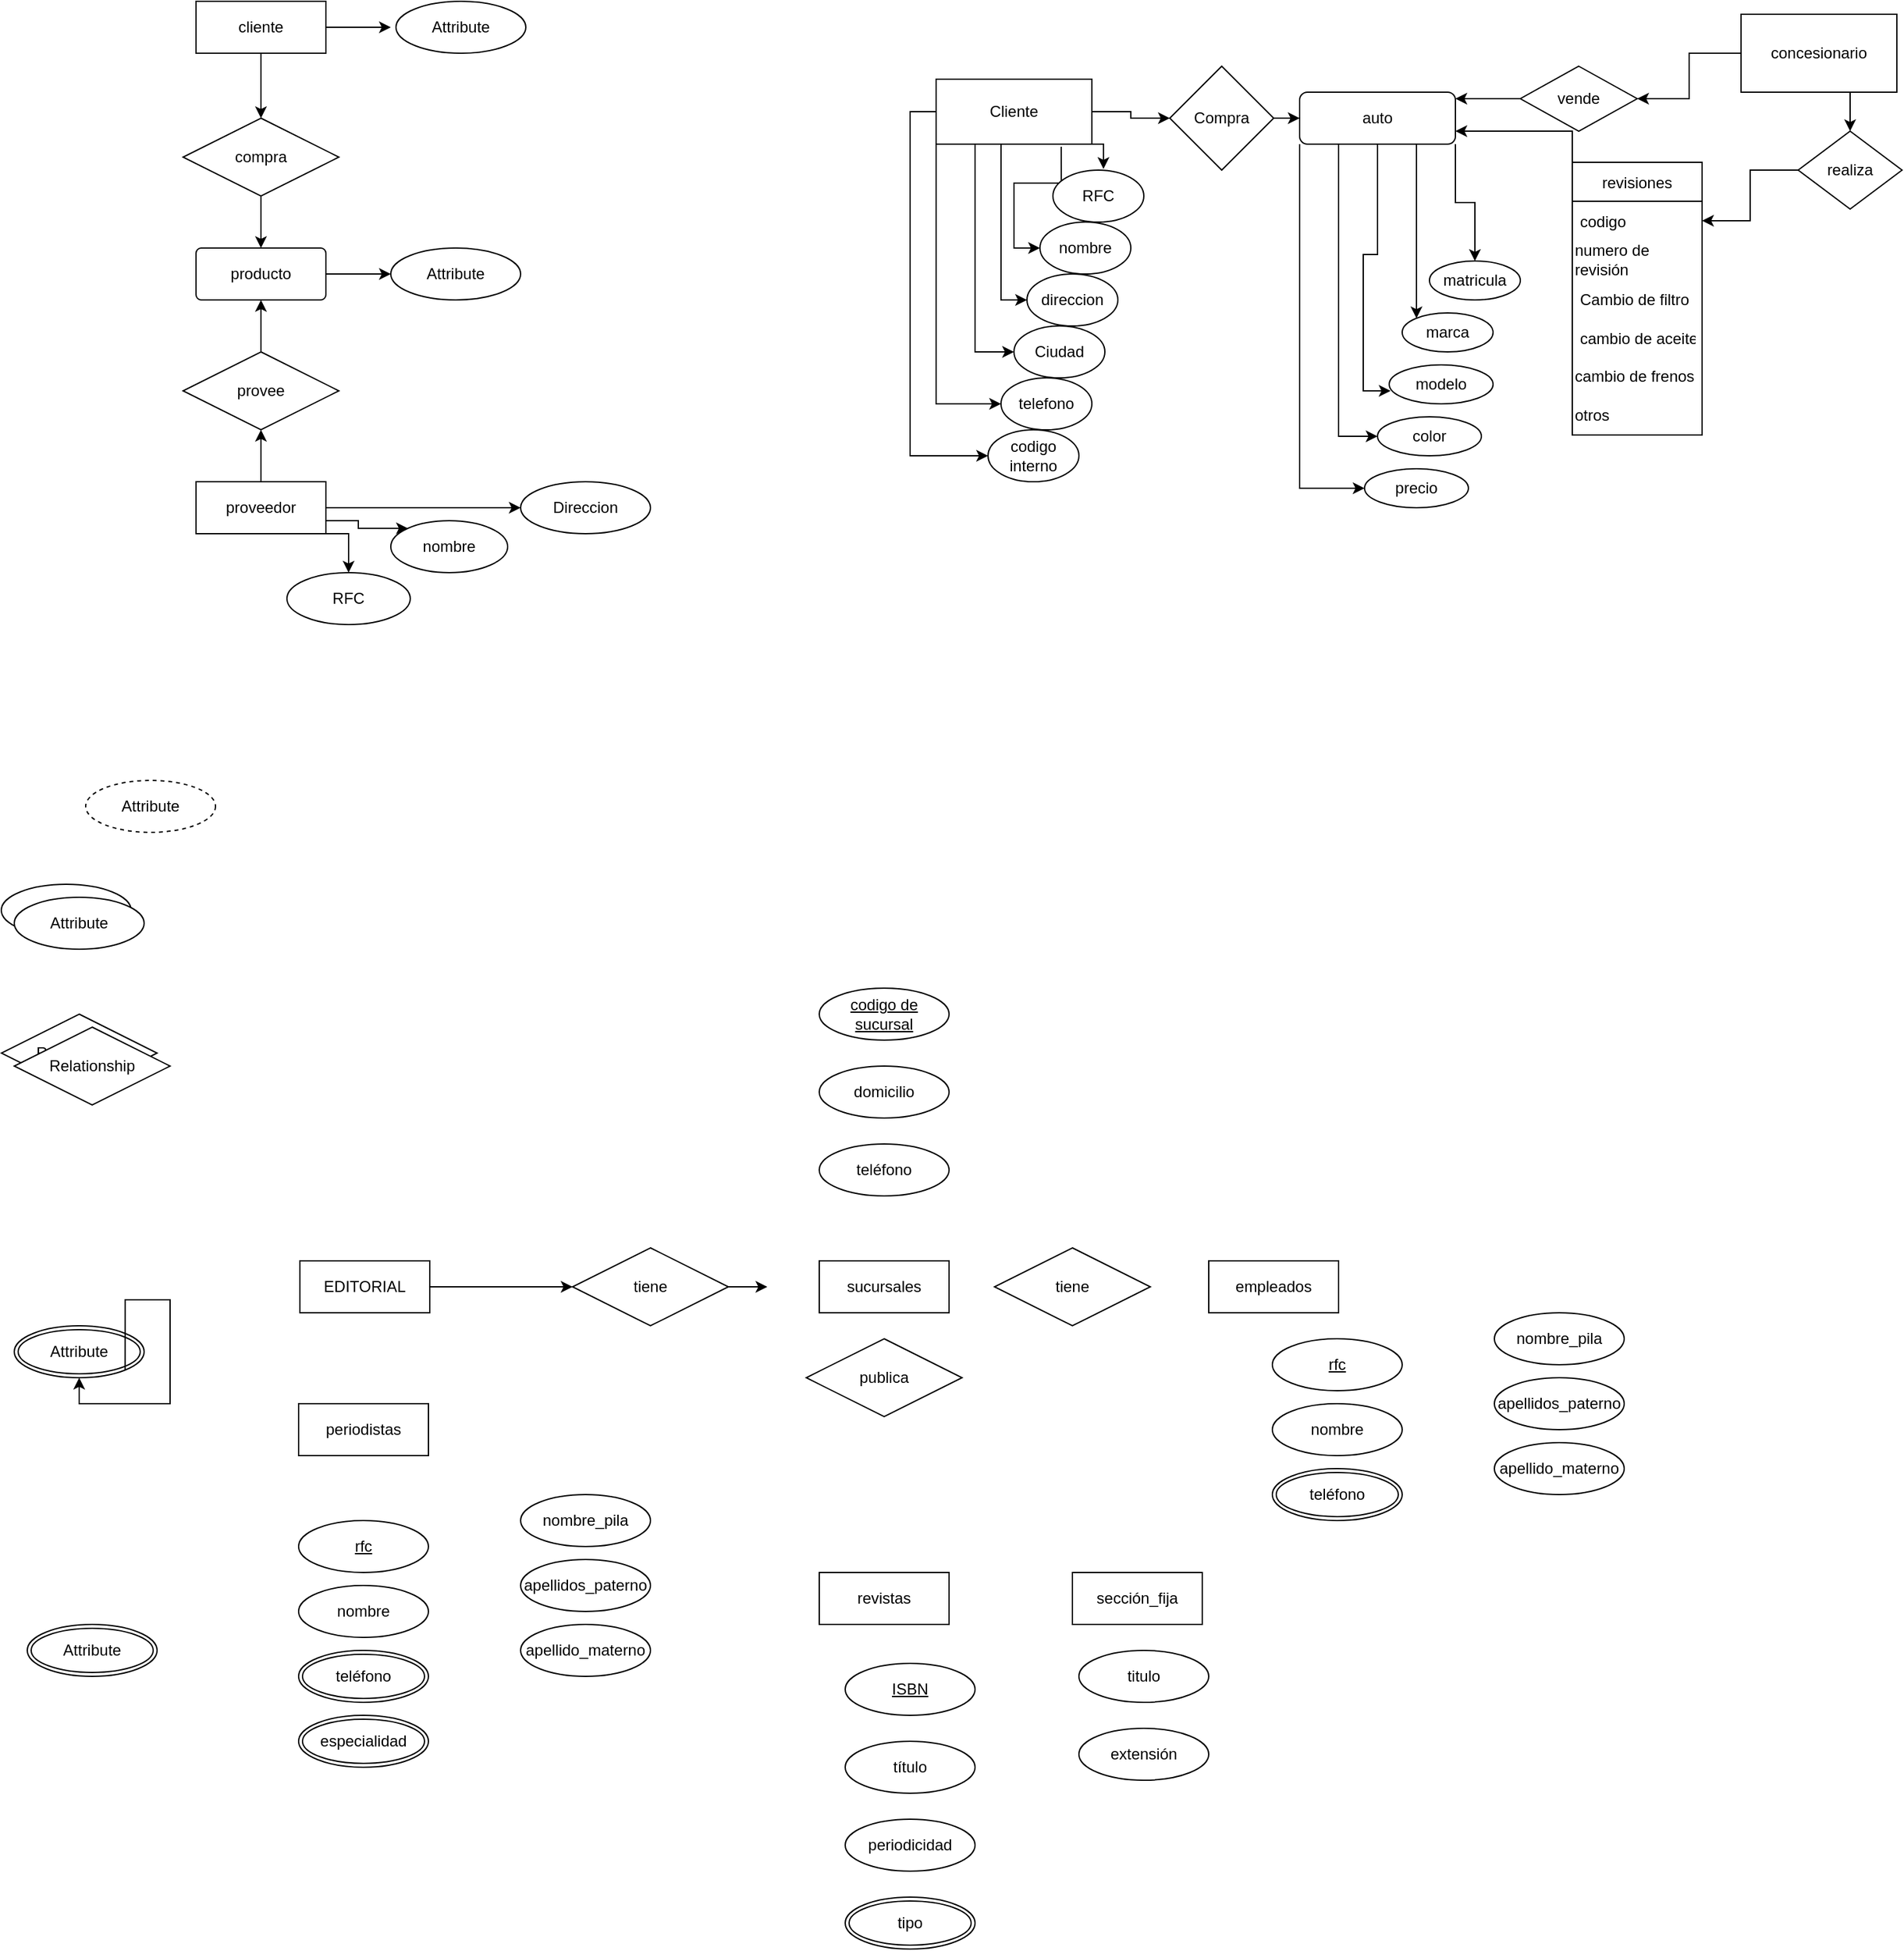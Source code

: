 <mxfile version="20.5.1" type="github">
  <diagram id="qlSu_hCytlXmXeY36GiM" name="Página-1">
    <mxGraphModel dx="2955" dy="1142" grid="1" gridSize="10" guides="1" tooltips="1" connect="1" arrows="1" fold="1" page="1" pageScale="1" pageWidth="827" pageHeight="1169" math="0" shadow="0">
      <root>
        <mxCell id="0" />
        <mxCell id="1" parent="0" />
        <mxCell id="x2QwnfS2ca_xo_bsKNTp-10" style="edgeStyle=orthogonalEdgeStyle;rounded=0;orthogonalLoop=1;jettySize=auto;html=1;exitX=0.5;exitY=1;exitDx=0;exitDy=0;entryX=0.5;entryY=0;entryDx=0;entryDy=0;" parent="1" source="x2QwnfS2ca_xo_bsKNTp-1" target="x2QwnfS2ca_xo_bsKNTp-2" edge="1">
          <mxGeometry relative="1" as="geometry" />
        </mxCell>
        <mxCell id="x2QwnfS2ca_xo_bsKNTp-17" value="" style="edgeStyle=orthogonalEdgeStyle;rounded=0;orthogonalLoop=1;jettySize=auto;html=1;" parent="1" source="x2QwnfS2ca_xo_bsKNTp-1" edge="1">
          <mxGeometry relative="1" as="geometry">
            <mxPoint x="-660" y="30" as="targetPoint" />
          </mxGeometry>
        </mxCell>
        <mxCell id="x2QwnfS2ca_xo_bsKNTp-1" value="cliente" style="whiteSpace=wrap;html=1;align=center;" parent="1" vertex="1">
          <mxGeometry x="-810" y="10" width="100" height="40" as="geometry" />
        </mxCell>
        <mxCell id="x2QwnfS2ca_xo_bsKNTp-6" style="edgeStyle=orthogonalEdgeStyle;rounded=0;orthogonalLoop=1;jettySize=auto;html=1;exitX=0.5;exitY=1;exitDx=0;exitDy=0;" parent="1" source="x2QwnfS2ca_xo_bsKNTp-2" target="x2QwnfS2ca_xo_bsKNTp-5" edge="1">
          <mxGeometry relative="1" as="geometry" />
        </mxCell>
        <mxCell id="x2QwnfS2ca_xo_bsKNTp-2" value="compra" style="shape=rhombus;perimeter=rhombusPerimeter;whiteSpace=wrap;html=1;align=center;" parent="1" vertex="1">
          <mxGeometry x="-820" y="100" width="120" height="60" as="geometry" />
        </mxCell>
        <mxCell id="x2QwnfS2ca_xo_bsKNTp-4" value="Attribute" style="ellipse;whiteSpace=wrap;html=1;align=center;" parent="1" vertex="1">
          <mxGeometry x="-660" y="200" width="100" height="40" as="geometry" />
        </mxCell>
        <mxCell id="x2QwnfS2ca_xo_bsKNTp-8" style="edgeStyle=orthogonalEdgeStyle;rounded=0;orthogonalLoop=1;jettySize=auto;html=1;" parent="1" source="x2QwnfS2ca_xo_bsKNTp-5" target="x2QwnfS2ca_xo_bsKNTp-4" edge="1">
          <mxGeometry relative="1" as="geometry" />
        </mxCell>
        <mxCell id="x2QwnfS2ca_xo_bsKNTp-5" value="producto" style="rounded=1;arcSize=10;whiteSpace=wrap;html=1;align=center;" parent="1" vertex="1">
          <mxGeometry x="-810" y="200" width="100" height="40" as="geometry" />
        </mxCell>
        <mxCell id="x2QwnfS2ca_xo_bsKNTp-18" value="" style="edgeStyle=orthogonalEdgeStyle;rounded=0;orthogonalLoop=1;jettySize=auto;html=1;" parent="1" source="x2QwnfS2ca_xo_bsKNTp-12" target="x2QwnfS2ca_xo_bsKNTp-15" edge="1">
          <mxGeometry relative="1" as="geometry" />
        </mxCell>
        <mxCell id="Csu2EXhS7KZmmG47xOdv-5" value="" style="edgeStyle=orthogonalEdgeStyle;rounded=0;orthogonalLoop=1;jettySize=auto;html=1;" parent="1" source="x2QwnfS2ca_xo_bsKNTp-12" target="x2QwnfS2ca_xo_bsKNTp-23" edge="1">
          <mxGeometry relative="1" as="geometry" />
        </mxCell>
        <mxCell id="Csu2EXhS7KZmmG47xOdv-7" style="edgeStyle=orthogonalEdgeStyle;rounded=0;orthogonalLoop=1;jettySize=auto;html=1;exitX=1;exitY=0.75;exitDx=0;exitDy=0;entryX=0;entryY=0;entryDx=0;entryDy=0;" parent="1" source="x2QwnfS2ca_xo_bsKNTp-12" target="Csu2EXhS7KZmmG47xOdv-1" edge="1">
          <mxGeometry relative="1" as="geometry" />
        </mxCell>
        <mxCell id="Csu2EXhS7KZmmG47xOdv-8" style="edgeStyle=orthogonalEdgeStyle;rounded=0;orthogonalLoop=1;jettySize=auto;html=1;exitX=1;exitY=1;exitDx=0;exitDy=0;entryX=0.5;entryY=0;entryDx=0;entryDy=0;" parent="1" source="x2QwnfS2ca_xo_bsKNTp-12" target="Csu2EXhS7KZmmG47xOdv-2" edge="1">
          <mxGeometry relative="1" as="geometry" />
        </mxCell>
        <mxCell id="x2QwnfS2ca_xo_bsKNTp-12" value="proveedor" style="whiteSpace=wrap;html=1;align=center;" parent="1" vertex="1">
          <mxGeometry x="-810" y="380" width="100" height="40" as="geometry" />
        </mxCell>
        <mxCell id="x2QwnfS2ca_xo_bsKNTp-25" value="" style="edgeStyle=orthogonalEdgeStyle;rounded=0;orthogonalLoop=1;jettySize=auto;html=1;" parent="1" source="x2QwnfS2ca_xo_bsKNTp-15" target="x2QwnfS2ca_xo_bsKNTp-5" edge="1">
          <mxGeometry relative="1" as="geometry" />
        </mxCell>
        <mxCell id="x2QwnfS2ca_xo_bsKNTp-15" value="provee" style="shape=rhombus;perimeter=rhombusPerimeter;whiteSpace=wrap;html=1;align=center;" parent="1" vertex="1">
          <mxGeometry x="-820" y="280" width="120" height="60" as="geometry" />
        </mxCell>
        <mxCell id="x2QwnfS2ca_xo_bsKNTp-21" value="Attribute" style="ellipse;whiteSpace=wrap;html=1;align=center;" parent="1" vertex="1">
          <mxGeometry x="-656" y="10" width="100" height="40" as="geometry" />
        </mxCell>
        <mxCell id="x2QwnfS2ca_xo_bsKNTp-23" value="&lt;font style=&quot;vertical-align: inherit;&quot;&gt;&lt;font style=&quot;vertical-align: inherit;&quot;&gt;Direccion&lt;br&gt;&lt;/font&gt;&lt;/font&gt;" style="ellipse;whiteSpace=wrap;html=1;align=center;" parent="1" vertex="1">
          <mxGeometry x="-560" y="380" width="100" height="40" as="geometry" />
        </mxCell>
        <mxCell id="Csu2EXhS7KZmmG47xOdv-1" value="&lt;font style=&quot;vertical-align: inherit;&quot;&gt;&lt;font style=&quot;vertical-align: inherit;&quot;&gt;&lt;font style=&quot;vertical-align: inherit;&quot;&gt;&lt;font style=&quot;vertical-align: inherit;&quot;&gt;nombre&lt;/font&gt;&lt;/font&gt;&lt;br&gt;&lt;/font&gt;&lt;/font&gt;" style="ellipse;whiteSpace=wrap;html=1;" parent="1" vertex="1">
          <mxGeometry x="-660" y="410" width="90" height="40" as="geometry" />
        </mxCell>
        <mxCell id="Csu2EXhS7KZmmG47xOdv-2" value="&lt;font style=&quot;vertical-align: inherit;&quot;&gt;&lt;font style=&quot;vertical-align: inherit;&quot;&gt;&lt;font style=&quot;vertical-align: inherit;&quot;&gt;&lt;font style=&quot;vertical-align: inherit;&quot;&gt;RFC&lt;/font&gt;&lt;/font&gt;&lt;br&gt;&lt;/font&gt;&lt;/font&gt;" style="ellipse;whiteSpace=wrap;html=1;" parent="1" vertex="1">
          <mxGeometry x="-740" y="450" width="95" height="40" as="geometry" />
        </mxCell>
        <mxCell id="mb-6NxvzqfsHTubnPMPA-1" style="edgeStyle=orthogonalEdgeStyle;rounded=0;orthogonalLoop=1;jettySize=auto;html=1;exitX=1;exitY=1;exitDx=0;exitDy=0;" edge="1" parent="1" source="Csu2EXhS7KZmmG47xOdv-10" target="Csu2EXhS7KZmmG47xOdv-59">
          <mxGeometry relative="1" as="geometry" />
        </mxCell>
        <mxCell id="mb-6NxvzqfsHTubnPMPA-2" style="edgeStyle=orthogonalEdgeStyle;rounded=0;orthogonalLoop=1;jettySize=auto;html=1;exitX=0.75;exitY=1;exitDx=0;exitDy=0;" edge="1" parent="1" source="Csu2EXhS7KZmmG47xOdv-10" target="Csu2EXhS7KZmmG47xOdv-50">
          <mxGeometry relative="1" as="geometry">
            <Array as="points">
              <mxPoint x="130" y="220" />
              <mxPoint x="130" y="220" />
            </Array>
          </mxGeometry>
        </mxCell>
        <mxCell id="mb-6NxvzqfsHTubnPMPA-3" style="edgeStyle=orthogonalEdgeStyle;rounded=0;orthogonalLoop=1;jettySize=auto;html=1;exitX=0.5;exitY=1;exitDx=0;exitDy=0;entryX=0.013;entryY=0.667;entryDx=0;entryDy=0;entryPerimeter=0;" edge="1" parent="1" source="Csu2EXhS7KZmmG47xOdv-10" target="Csu2EXhS7KZmmG47xOdv-62">
          <mxGeometry relative="1" as="geometry" />
        </mxCell>
        <mxCell id="mb-6NxvzqfsHTubnPMPA-4" style="edgeStyle=orthogonalEdgeStyle;rounded=0;orthogonalLoop=1;jettySize=auto;html=1;exitX=0.25;exitY=1;exitDx=0;exitDy=0;entryX=0;entryY=0.5;entryDx=0;entryDy=0;" edge="1" parent="1" source="Csu2EXhS7KZmmG47xOdv-10" target="Csu2EXhS7KZmmG47xOdv-61">
          <mxGeometry relative="1" as="geometry" />
        </mxCell>
        <mxCell id="mb-6NxvzqfsHTubnPMPA-5" style="edgeStyle=orthogonalEdgeStyle;rounded=0;orthogonalLoop=1;jettySize=auto;html=1;exitX=0;exitY=1;exitDx=0;exitDy=0;entryX=0;entryY=0.5;entryDx=0;entryDy=0;" edge="1" parent="1" source="Csu2EXhS7KZmmG47xOdv-10" target="Csu2EXhS7KZmmG47xOdv-60">
          <mxGeometry relative="1" as="geometry" />
        </mxCell>
        <mxCell id="Csu2EXhS7KZmmG47xOdv-10" value="&lt;font style=&quot;vertical-align: inherit;&quot;&gt;&lt;font style=&quot;vertical-align: inherit;&quot;&gt;auto&lt;/font&gt;&lt;/font&gt;" style="rounded=1;whiteSpace=wrap;html=1;" parent="1" vertex="1">
          <mxGeometry x="40" y="80" width="120" height="40" as="geometry" />
        </mxCell>
        <mxCell id="Csu2EXhS7KZmmG47xOdv-27" value="" style="edgeStyle=orthogonalEdgeStyle;rounded=0;orthogonalLoop=1;jettySize=auto;html=1;" parent="1" source="Csu2EXhS7KZmmG47xOdv-11" target="Csu2EXhS7KZmmG47xOdv-13" edge="1">
          <mxGeometry relative="1" as="geometry" />
        </mxCell>
        <mxCell id="Csu2EXhS7KZmmG47xOdv-44" style="edgeStyle=orthogonalEdgeStyle;rounded=0;orthogonalLoop=1;jettySize=auto;html=1;exitX=1;exitY=1;exitDx=0;exitDy=0;entryX=0.556;entryY=-0.022;entryDx=0;entryDy=0;entryPerimeter=0;" parent="1" source="Csu2EXhS7KZmmG47xOdv-11" target="Csu2EXhS7KZmmG47xOdv-35" edge="1">
          <mxGeometry relative="1" as="geometry" />
        </mxCell>
        <mxCell id="Csu2EXhS7KZmmG47xOdv-45" style="edgeStyle=orthogonalEdgeStyle;rounded=0;orthogonalLoop=1;jettySize=auto;html=1;entryX=0;entryY=0.5;entryDx=0;entryDy=0;exitX=0.803;exitY=1.041;exitDx=0;exitDy=0;exitPerimeter=0;" parent="1" source="Csu2EXhS7KZmmG47xOdv-11" target="Csu2EXhS7KZmmG47xOdv-30" edge="1">
          <mxGeometry relative="1" as="geometry" />
        </mxCell>
        <mxCell id="Csu2EXhS7KZmmG47xOdv-46" style="edgeStyle=orthogonalEdgeStyle;rounded=0;orthogonalLoop=1;jettySize=auto;html=1;exitX=0.5;exitY=1;exitDx=0;exitDy=0;entryX=0;entryY=0.5;entryDx=0;entryDy=0;" parent="1" source="Csu2EXhS7KZmmG47xOdv-11" target="Csu2EXhS7KZmmG47xOdv-34" edge="1">
          <mxGeometry relative="1" as="geometry">
            <Array as="points">
              <mxPoint x="-190" y="120" />
              <mxPoint x="-190" y="240" />
            </Array>
          </mxGeometry>
        </mxCell>
        <mxCell id="Csu2EXhS7KZmmG47xOdv-47" style="edgeStyle=orthogonalEdgeStyle;rounded=0;orthogonalLoop=1;jettySize=auto;html=1;exitX=0.25;exitY=1;exitDx=0;exitDy=0;entryX=0;entryY=0.5;entryDx=0;entryDy=0;" parent="1" source="Csu2EXhS7KZmmG47xOdv-11" target="Csu2EXhS7KZmmG47xOdv-33" edge="1">
          <mxGeometry relative="1" as="geometry" />
        </mxCell>
        <mxCell id="Csu2EXhS7KZmmG47xOdv-48" style="edgeStyle=orthogonalEdgeStyle;rounded=0;orthogonalLoop=1;jettySize=auto;html=1;exitX=0;exitY=1;exitDx=0;exitDy=0;entryX=0;entryY=0.5;entryDx=0;entryDy=0;" parent="1" source="Csu2EXhS7KZmmG47xOdv-11" target="Csu2EXhS7KZmmG47xOdv-32" edge="1">
          <mxGeometry relative="1" as="geometry" />
        </mxCell>
        <mxCell id="Csu2EXhS7KZmmG47xOdv-49" style="edgeStyle=orthogonalEdgeStyle;rounded=0;orthogonalLoop=1;jettySize=auto;html=1;exitX=0;exitY=0.5;exitDx=0;exitDy=0;entryX=0;entryY=0.5;entryDx=0;entryDy=0;" parent="1" source="Csu2EXhS7KZmmG47xOdv-11" target="Csu2EXhS7KZmmG47xOdv-31" edge="1">
          <mxGeometry relative="1" as="geometry" />
        </mxCell>
        <mxCell id="Csu2EXhS7KZmmG47xOdv-11" value="&lt;font style=&quot;vertical-align: inherit;&quot;&gt;&lt;font style=&quot;vertical-align: inherit;&quot;&gt;Cliente&lt;/font&gt;&lt;/font&gt;" style="rounded=0;whiteSpace=wrap;html=1;" parent="1" vertex="1">
          <mxGeometry x="-240" y="70" width="120" height="50" as="geometry" />
        </mxCell>
        <mxCell id="Csu2EXhS7KZmmG47xOdv-18" style="edgeStyle=orthogonalEdgeStyle;rounded=0;orthogonalLoop=1;jettySize=auto;html=1;exitX=0;exitY=0;exitDx=0;exitDy=0;entryX=1;entryY=0.5;entryDx=0;entryDy=0;" parent="1" source="Csu2EXhS7KZmmG47xOdv-12" target="Csu2EXhS7KZmmG47xOdv-14" edge="1">
          <mxGeometry relative="1" as="geometry">
            <Array as="points">
              <mxPoint x="380" y="50" />
              <mxPoint x="340" y="50" />
              <mxPoint x="340" y="85" />
            </Array>
          </mxGeometry>
        </mxCell>
        <mxCell id="mb-6NxvzqfsHTubnPMPA-22" style="edgeStyle=orthogonalEdgeStyle;rounded=0;orthogonalLoop=1;jettySize=auto;html=1;exitX=0.75;exitY=1;exitDx=0;exitDy=0;entryX=0.5;entryY=0;entryDx=0;entryDy=0;" edge="1" parent="1" source="Csu2EXhS7KZmmG47xOdv-12" target="Csu2EXhS7KZmmG47xOdv-15">
          <mxGeometry relative="1" as="geometry" />
        </mxCell>
        <mxCell id="Csu2EXhS7KZmmG47xOdv-12" value="&lt;font style=&quot;vertical-align: inherit;&quot;&gt;&lt;font style=&quot;vertical-align: inherit;&quot;&gt;concesionario&lt;/font&gt;&lt;/font&gt;" style="rounded=0;whiteSpace=wrap;html=1;" parent="1" vertex="1">
          <mxGeometry x="380" y="20" width="120" height="60" as="geometry" />
        </mxCell>
        <mxCell id="Csu2EXhS7KZmmG47xOdv-28" value="" style="edgeStyle=orthogonalEdgeStyle;rounded=0;orthogonalLoop=1;jettySize=auto;html=1;" parent="1" source="Csu2EXhS7KZmmG47xOdv-13" target="Csu2EXhS7KZmmG47xOdv-10" edge="1">
          <mxGeometry relative="1" as="geometry" />
        </mxCell>
        <mxCell id="Csu2EXhS7KZmmG47xOdv-13" value="&lt;font style=&quot;vertical-align: inherit;&quot;&gt;&lt;font style=&quot;vertical-align: inherit;&quot;&gt;Compra&lt;/font&gt;&lt;/font&gt;" style="rhombus;whiteSpace=wrap;html=1;" parent="1" vertex="1">
          <mxGeometry x="-60" y="60" width="80" height="80" as="geometry" />
        </mxCell>
        <mxCell id="Csu2EXhS7KZmmG47xOdv-21" style="edgeStyle=orthogonalEdgeStyle;rounded=0;orthogonalLoop=1;jettySize=auto;html=1;exitX=0;exitY=0.5;exitDx=0;exitDy=0;" parent="1" source="Csu2EXhS7KZmmG47xOdv-14" target="Csu2EXhS7KZmmG47xOdv-10" edge="1">
          <mxGeometry relative="1" as="geometry">
            <Array as="points">
              <mxPoint x="180" y="85" />
              <mxPoint x="180" y="85" />
            </Array>
          </mxGeometry>
        </mxCell>
        <mxCell id="Csu2EXhS7KZmmG47xOdv-14" value="&lt;font style=&quot;vertical-align: inherit;&quot;&gt;&lt;font style=&quot;vertical-align: inherit;&quot;&gt;vende&lt;/font&gt;&lt;/font&gt;" style="rhombus;whiteSpace=wrap;html=1;" parent="1" vertex="1">
          <mxGeometry x="210" y="60" width="90" height="50" as="geometry" />
        </mxCell>
        <mxCell id="mb-6NxvzqfsHTubnPMPA-31" value="" style="edgeStyle=orthogonalEdgeStyle;rounded=0;orthogonalLoop=1;jettySize=auto;html=1;" edge="1" parent="1" source="Csu2EXhS7KZmmG47xOdv-15" target="mb-6NxvzqfsHTubnPMPA-19">
          <mxGeometry relative="1" as="geometry" />
        </mxCell>
        <mxCell id="Csu2EXhS7KZmmG47xOdv-15" value="&lt;font style=&quot;vertical-align: inherit;&quot;&gt;&lt;font style=&quot;vertical-align: inherit;&quot;&gt;realiza&lt;/font&gt;&lt;/font&gt;" style="rhombus;whiteSpace=wrap;html=1;" parent="1" vertex="1">
          <mxGeometry x="424" y="110" width="80" height="60" as="geometry" />
        </mxCell>
        <mxCell id="Csu2EXhS7KZmmG47xOdv-16" style="edgeStyle=orthogonalEdgeStyle;rounded=0;orthogonalLoop=1;jettySize=auto;html=1;exitX=0.5;exitY=1;exitDx=0;exitDy=0;" parent="1" source="Csu2EXhS7KZmmG47xOdv-15" target="Csu2EXhS7KZmmG47xOdv-15" edge="1">
          <mxGeometry relative="1" as="geometry" />
        </mxCell>
        <mxCell id="Csu2EXhS7KZmmG47xOdv-30" value="&lt;font style=&quot;vertical-align: inherit;&quot;&gt;&lt;font style=&quot;vertical-align: inherit;&quot;&gt;nombre&lt;/font&gt;&lt;/font&gt;" style="ellipse;whiteSpace=wrap;html=1;" parent="1" vertex="1">
          <mxGeometry x="-160" y="180" width="70" height="40" as="geometry" />
        </mxCell>
        <mxCell id="Csu2EXhS7KZmmG47xOdv-31" value="&lt;font style=&quot;vertical-align: inherit;&quot;&gt;&lt;font style=&quot;vertical-align: inherit;&quot;&gt;&lt;font style=&quot;vertical-align: inherit;&quot;&gt;&lt;font style=&quot;vertical-align: inherit;&quot;&gt;codigo interno&lt;/font&gt;&lt;/font&gt;&lt;/font&gt;&lt;/font&gt;" style="ellipse;whiteSpace=wrap;html=1;" parent="1" vertex="1">
          <mxGeometry x="-200" y="340" width="70" height="40" as="geometry" />
        </mxCell>
        <mxCell id="Csu2EXhS7KZmmG47xOdv-32" value="&lt;font style=&quot;vertical-align: inherit;&quot;&gt;&lt;font style=&quot;vertical-align: inherit;&quot;&gt;telefono&lt;/font&gt;&lt;/font&gt;" style="ellipse;whiteSpace=wrap;html=1;" parent="1" vertex="1">
          <mxGeometry x="-190" y="300" width="70" height="40" as="geometry" />
        </mxCell>
        <mxCell id="Csu2EXhS7KZmmG47xOdv-33" value="&lt;font style=&quot;vertical-align: inherit;&quot;&gt;&lt;font style=&quot;vertical-align: inherit;&quot;&gt;Ciudad&lt;/font&gt;&lt;/font&gt;" style="ellipse;whiteSpace=wrap;html=1;" parent="1" vertex="1">
          <mxGeometry x="-180" y="260" width="70" height="40" as="geometry" />
        </mxCell>
        <mxCell id="Csu2EXhS7KZmmG47xOdv-34" value="&lt;font style=&quot;vertical-align: inherit;&quot;&gt;&lt;font style=&quot;vertical-align: inherit;&quot;&gt;direccion&lt;/font&gt;&lt;/font&gt;" style="ellipse;whiteSpace=wrap;html=1;" parent="1" vertex="1">
          <mxGeometry x="-170" y="220" width="70" height="40" as="geometry" />
        </mxCell>
        <mxCell id="Csu2EXhS7KZmmG47xOdv-35" value="&lt;font style=&quot;vertical-align: inherit;&quot;&gt;&lt;font style=&quot;vertical-align: inherit;&quot;&gt;RFC&lt;/font&gt;&lt;/font&gt;" style="ellipse;whiteSpace=wrap;html=1;" parent="1" vertex="1">
          <mxGeometry x="-150" y="140" width="70" height="40" as="geometry" />
        </mxCell>
        <mxCell id="Csu2EXhS7KZmmG47xOdv-50" value="&lt;font style=&quot;vertical-align: inherit;&quot;&gt;&lt;font style=&quot;vertical-align: inherit;&quot;&gt;marca&lt;/font&gt;&lt;/font&gt;" style="ellipse;whiteSpace=wrap;html=1;rounded=1;" parent="1" vertex="1">
          <mxGeometry x="119" y="250" width="70" height="30" as="geometry" />
        </mxCell>
        <mxCell id="Csu2EXhS7KZmmG47xOdv-59" value="matricula" style="ellipse;whiteSpace=wrap;html=1;" parent="1" vertex="1">
          <mxGeometry x="140" y="210" width="70" height="30" as="geometry" />
        </mxCell>
        <mxCell id="Csu2EXhS7KZmmG47xOdv-60" value="precio" style="ellipse;whiteSpace=wrap;html=1;" parent="1" vertex="1">
          <mxGeometry x="90" y="370" width="80" height="30" as="geometry" />
        </mxCell>
        <mxCell id="Csu2EXhS7KZmmG47xOdv-61" value="color" style="ellipse;whiteSpace=wrap;html=1;" parent="1" vertex="1">
          <mxGeometry x="100" y="330" width="80" height="30" as="geometry" />
        </mxCell>
        <mxCell id="Csu2EXhS7KZmmG47xOdv-62" value="&lt;font style=&quot;vertical-align: inherit;&quot;&gt;&lt;font style=&quot;vertical-align: inherit;&quot;&gt;modelo&lt;/font&gt;&lt;/font&gt;" style="ellipse;whiteSpace=wrap;html=1;" parent="1" vertex="1">
          <mxGeometry x="109" y="290" width="80" height="30" as="geometry" />
        </mxCell>
        <mxCell id="mb-6NxvzqfsHTubnPMPA-32" style="edgeStyle=orthogonalEdgeStyle;rounded=0;orthogonalLoop=1;jettySize=auto;html=1;exitX=0;exitY=0;exitDx=0;exitDy=0;entryX=1;entryY=0.75;entryDx=0;entryDy=0;" edge="1" parent="1" source="mb-6NxvzqfsHTubnPMPA-18" target="Csu2EXhS7KZmmG47xOdv-10">
          <mxGeometry relative="1" as="geometry" />
        </mxCell>
        <mxCell id="mb-6NxvzqfsHTubnPMPA-18" value="revisiones" style="swimlane;fontStyle=0;childLayout=stackLayout;horizontal=1;startSize=30;horizontalStack=0;resizeParent=1;resizeParentMax=0;resizeLast=0;collapsible=1;marginBottom=0;" vertex="1" parent="1">
          <mxGeometry x="250" y="134" width="100" height="210" as="geometry" />
        </mxCell>
        <mxCell id="mb-6NxvzqfsHTubnPMPA-19" value="codigo" style="text;strokeColor=none;fillColor=none;align=left;verticalAlign=middle;spacingLeft=4;spacingRight=4;overflow=hidden;points=[[0,0.5],[1,0.5]];portConstraint=eastwest;rotatable=0;" vertex="1" parent="mb-6NxvzqfsHTubnPMPA-18">
          <mxGeometry y="30" width="100" height="30" as="geometry" />
        </mxCell>
        <mxCell id="mb-6NxvzqfsHTubnPMPA-33" value="numero de revisión" style="text;html=1;strokeColor=none;fillColor=none;align=left;verticalAlign=middle;whiteSpace=wrap;rounded=0;" vertex="1" parent="mb-6NxvzqfsHTubnPMPA-18">
          <mxGeometry y="60" width="100" height="30" as="geometry" />
        </mxCell>
        <mxCell id="mb-6NxvzqfsHTubnPMPA-20" value="Cambio de filtro" style="text;strokeColor=none;fillColor=none;align=left;verticalAlign=middle;spacingLeft=4;spacingRight=4;overflow=hidden;points=[[0,0.5],[1,0.5]];portConstraint=eastwest;rotatable=0;" vertex="1" parent="mb-6NxvzqfsHTubnPMPA-18">
          <mxGeometry y="90" width="100" height="30" as="geometry" />
        </mxCell>
        <mxCell id="mb-6NxvzqfsHTubnPMPA-21" value="cambio de aceite" style="text;strokeColor=none;fillColor=none;align=left;verticalAlign=middle;spacingLeft=4;spacingRight=4;overflow=hidden;points=[[0,0.5],[1,0.5]];portConstraint=eastwest;rotatable=0;" vertex="1" parent="mb-6NxvzqfsHTubnPMPA-18">
          <mxGeometry y="120" width="100" height="30" as="geometry" />
        </mxCell>
        <mxCell id="mb-6NxvzqfsHTubnPMPA-23" value="cambio de frenos" style="text;html=1;strokeColor=none;fillColor=none;align=left;verticalAlign=middle;whiteSpace=wrap;rounded=0;" vertex="1" parent="mb-6NxvzqfsHTubnPMPA-18">
          <mxGeometry y="150" width="100" height="30" as="geometry" />
        </mxCell>
        <mxCell id="mb-6NxvzqfsHTubnPMPA-24" value="otros" style="text;html=1;strokeColor=none;fillColor=none;align=left;verticalAlign=middle;whiteSpace=wrap;rounded=0;" vertex="1" parent="mb-6NxvzqfsHTubnPMPA-18">
          <mxGeometry y="180" width="100" height="30" as="geometry" />
        </mxCell>
        <mxCell id="mb-6NxvzqfsHTubnPMPA-59" value="" style="edgeStyle=orthogonalEdgeStyle;rounded=0;orthogonalLoop=1;jettySize=auto;html=1;" edge="1" parent="1" source="mb-6NxvzqfsHTubnPMPA-56">
          <mxGeometry relative="1" as="geometry">
            <mxPoint x="-520.0" y="1000" as="targetPoint" />
          </mxGeometry>
        </mxCell>
        <mxCell id="mb-6NxvzqfsHTubnPMPA-56" value="EDITORIAL" style="whiteSpace=wrap;html=1;align=center;" vertex="1" parent="1">
          <mxGeometry x="-730" y="980" width="100" height="40" as="geometry" />
        </mxCell>
        <mxCell id="mb-6NxvzqfsHTubnPMPA-60" value="" style="edgeStyle=orthogonalEdgeStyle;rounded=0;orthogonalLoop=1;jettySize=auto;html=1;" edge="1" parent="1">
          <mxGeometry relative="1" as="geometry">
            <mxPoint x="-400" y="1000" as="sourcePoint" />
            <mxPoint x="-370" y="1000" as="targetPoint" />
          </mxGeometry>
        </mxCell>
        <mxCell id="mb-6NxvzqfsHTubnPMPA-62" value="Attribute" style="ellipse;whiteSpace=wrap;html=1;align=center;dashed=1;" vertex="1" parent="1">
          <mxGeometry x="-895" y="610" width="100" height="40" as="geometry" />
        </mxCell>
        <mxCell id="mb-6NxvzqfsHTubnPMPA-68" value="Attribute" style="ellipse;whiteSpace=wrap;html=1;align=center;" vertex="1" parent="1">
          <mxGeometry x="-960" y="690" width="100" height="40" as="geometry" />
        </mxCell>
        <mxCell id="mb-6NxvzqfsHTubnPMPA-69" value="Attribute" style="ellipse;whiteSpace=wrap;html=1;align=center;" vertex="1" parent="1">
          <mxGeometry x="-950" y="700" width="100" height="40" as="geometry" />
        </mxCell>
        <mxCell id="mb-6NxvzqfsHTubnPMPA-70" value="extensión" style="ellipse;whiteSpace=wrap;html=1;align=center;" vertex="1" parent="1">
          <mxGeometry x="-130" y="1340" width="100" height="40" as="geometry" />
        </mxCell>
        <mxCell id="mb-6NxvzqfsHTubnPMPA-71" value="teléfono" style="ellipse;whiteSpace=wrap;html=1;align=center;" vertex="1" parent="1">
          <mxGeometry x="-330" y="890" width="100" height="40" as="geometry" />
        </mxCell>
        <mxCell id="mb-6NxvzqfsHTubnPMPA-72" value="domicilio" style="ellipse;whiteSpace=wrap;html=1;align=center;" vertex="1" parent="1">
          <mxGeometry x="-330" y="830" width="100" height="40" as="geometry" />
        </mxCell>
        <mxCell id="mb-6NxvzqfsHTubnPMPA-82" value="codigo de sucursal" style="ellipse;whiteSpace=wrap;html=1;align=center;fontStyle=4;" vertex="1" parent="1">
          <mxGeometry x="-330" y="770" width="100" height="40" as="geometry" />
        </mxCell>
        <mxCell id="mb-6NxvzqfsHTubnPMPA-85" value="titulo" style="ellipse;whiteSpace=wrap;html=1;align=center;" vertex="1" parent="1">
          <mxGeometry x="-130" y="1280" width="100" height="40" as="geometry" />
        </mxCell>
        <mxCell id="mb-6NxvzqfsHTubnPMPA-86" value="periodicidad" style="ellipse;whiteSpace=wrap;html=1;align=center;" vertex="1" parent="1">
          <mxGeometry x="-310" y="1410" width="100" height="40" as="geometry" />
        </mxCell>
        <mxCell id="mb-6NxvzqfsHTubnPMPA-88" value="apellidos_paterno" style="ellipse;whiteSpace=wrap;html=1;align=center;" vertex="1" parent="1">
          <mxGeometry x="190" y="1070" width="100" height="40" as="geometry" />
        </mxCell>
        <mxCell id="mb-6NxvzqfsHTubnPMPA-89" value="nombre" style="ellipse;whiteSpace=wrap;html=1;align=center;" vertex="1" parent="1">
          <mxGeometry x="19" y="1090" width="100" height="40" as="geometry" />
        </mxCell>
        <mxCell id="mb-6NxvzqfsHTubnPMPA-90" value="rfc" style="ellipse;whiteSpace=wrap;html=1;align=center;fontStyle=4;" vertex="1" parent="1">
          <mxGeometry x="19" y="1040" width="100" height="40" as="geometry" />
        </mxCell>
        <mxCell id="mb-6NxvzqfsHTubnPMPA-91" value="sucursales" style="whiteSpace=wrap;html=1;align=center;" vertex="1" parent="1">
          <mxGeometry x="-330" y="980" width="100" height="40" as="geometry" />
        </mxCell>
        <mxCell id="mb-6NxvzqfsHTubnPMPA-92" value="empleados" style="whiteSpace=wrap;html=1;align=center;" vertex="1" parent="1">
          <mxGeometry x="-30" y="980" width="100" height="40" as="geometry" />
        </mxCell>
        <mxCell id="mb-6NxvzqfsHTubnPMPA-93" value="revistas" style="whiteSpace=wrap;html=1;align=center;" vertex="1" parent="1">
          <mxGeometry x="-330" y="1220" width="100" height="40" as="geometry" />
        </mxCell>
        <mxCell id="mb-6NxvzqfsHTubnPMPA-94" value="nombre_pila" style="ellipse;whiteSpace=wrap;html=1;align=center;" vertex="1" parent="1">
          <mxGeometry x="190" y="1020" width="100" height="40" as="geometry" />
        </mxCell>
        <mxCell id="mb-6NxvzqfsHTubnPMPA-95" value="apellido_materno" style="ellipse;whiteSpace=wrap;html=1;align=center;" vertex="1" parent="1">
          <mxGeometry x="190" y="1120" width="100" height="40" as="geometry" />
        </mxCell>
        <mxCell id="mb-6NxvzqfsHTubnPMPA-98" value="título" style="ellipse;whiteSpace=wrap;html=1;align=center;" vertex="1" parent="1">
          <mxGeometry x="-310" y="1350" width="100" height="40" as="geometry" />
        </mxCell>
        <mxCell id="mb-6NxvzqfsHTubnPMPA-99" value="ISBN" style="ellipse;whiteSpace=wrap;html=1;align=center;fontStyle=4;" vertex="1" parent="1">
          <mxGeometry x="-310" y="1290" width="100" height="40" as="geometry" />
        </mxCell>
        <mxCell id="mb-6NxvzqfsHTubnPMPA-100" value="tipo" style="ellipse;shape=doubleEllipse;margin=3;whiteSpace=wrap;html=1;align=center;" vertex="1" parent="1">
          <mxGeometry x="-310" y="1470" width="100" height="40" as="geometry" />
        </mxCell>
        <mxCell id="mb-6NxvzqfsHTubnPMPA-101" value="teléfono" style="ellipse;shape=doubleEllipse;margin=3;whiteSpace=wrap;html=1;align=center;" vertex="1" parent="1">
          <mxGeometry x="19" y="1140" width="100" height="40" as="geometry" />
        </mxCell>
        <mxCell id="mb-6NxvzqfsHTubnPMPA-102" value="Attribute" style="ellipse;shape=doubleEllipse;margin=3;whiteSpace=wrap;html=1;align=center;" vertex="1" parent="1">
          <mxGeometry x="-940" y="1260" width="100" height="40" as="geometry" />
        </mxCell>
        <mxCell id="mb-6NxvzqfsHTubnPMPA-103" value="Attribute" style="ellipse;shape=doubleEllipse;margin=3;whiteSpace=wrap;html=1;align=center;" vertex="1" parent="1">
          <mxGeometry x="-950" y="1030" width="100" height="40" as="geometry" />
        </mxCell>
        <mxCell id="mb-6NxvzqfsHTubnPMPA-104" value="especialidad" style="ellipse;shape=doubleEllipse;margin=3;whiteSpace=wrap;html=1;align=center;" vertex="1" parent="1">
          <mxGeometry x="-731" y="1330" width="100" height="40" as="geometry" />
        </mxCell>
        <mxCell id="mb-6NxvzqfsHTubnPMPA-105" value="periodistas" style="whiteSpace=wrap;html=1;align=center;" vertex="1" parent="1">
          <mxGeometry x="-731" y="1090" width="100" height="40" as="geometry" />
        </mxCell>
        <mxCell id="mb-6NxvzqfsHTubnPMPA-107" value="apellidos_paterno" style="ellipse;whiteSpace=wrap;html=1;align=center;" vertex="1" parent="1">
          <mxGeometry x="-560" y="1210" width="100" height="40" as="geometry" />
        </mxCell>
        <mxCell id="mb-6NxvzqfsHTubnPMPA-108" value="nombre" style="ellipse;whiteSpace=wrap;html=1;align=center;" vertex="1" parent="1">
          <mxGeometry x="-731" y="1230" width="100" height="40" as="geometry" />
        </mxCell>
        <mxCell id="mb-6NxvzqfsHTubnPMPA-109" value="rfc" style="ellipse;whiteSpace=wrap;html=1;align=center;fontStyle=4;" vertex="1" parent="1">
          <mxGeometry x="-731" y="1180" width="100" height="40" as="geometry" />
        </mxCell>
        <mxCell id="mb-6NxvzqfsHTubnPMPA-111" value="nombre_pila" style="ellipse;whiteSpace=wrap;html=1;align=center;" vertex="1" parent="1">
          <mxGeometry x="-560" y="1160" width="100" height="40" as="geometry" />
        </mxCell>
        <mxCell id="mb-6NxvzqfsHTubnPMPA-112" value="apellido_materno" style="ellipse;whiteSpace=wrap;html=1;align=center;" vertex="1" parent="1">
          <mxGeometry x="-560" y="1260" width="100" height="40" as="geometry" />
        </mxCell>
        <mxCell id="mb-6NxvzqfsHTubnPMPA-113" value="teléfono" style="ellipse;shape=doubleEllipse;margin=3;whiteSpace=wrap;html=1;align=center;" vertex="1" parent="1">
          <mxGeometry x="-731" y="1280" width="100" height="40" as="geometry" />
        </mxCell>
        <mxCell id="mb-6NxvzqfsHTubnPMPA-114" style="edgeStyle=orthogonalEdgeStyle;rounded=0;orthogonalLoop=1;jettySize=auto;html=1;exitX=1;exitY=1;exitDx=0;exitDy=0;" edge="1" parent="1" source="mb-6NxvzqfsHTubnPMPA-103" target="mb-6NxvzqfsHTubnPMPA-103">
          <mxGeometry relative="1" as="geometry" />
        </mxCell>
        <mxCell id="mb-6NxvzqfsHTubnPMPA-115" value="sección_fija" style="whiteSpace=wrap;html=1;align=center;" vertex="1" parent="1">
          <mxGeometry x="-135" y="1220" width="100" height="40" as="geometry" />
        </mxCell>
        <mxCell id="mb-6NxvzqfsHTubnPMPA-116" value="Relationship" style="shape=rhombus;perimeter=rhombusPerimeter;whiteSpace=wrap;html=1;align=center;" vertex="1" parent="1">
          <mxGeometry x="-960" y="790" width="120" height="60" as="geometry" />
        </mxCell>
        <mxCell id="mb-6NxvzqfsHTubnPMPA-117" value="Relationship" style="shape=rhombus;perimeter=rhombusPerimeter;whiteSpace=wrap;html=1;align=center;" vertex="1" parent="1">
          <mxGeometry x="-950" y="800" width="120" height="60" as="geometry" />
        </mxCell>
        <mxCell id="mb-6NxvzqfsHTubnPMPA-118" value="publica" style="shape=rhombus;perimeter=rhombusPerimeter;whiteSpace=wrap;html=1;align=center;" vertex="1" parent="1">
          <mxGeometry x="-340" y="1040" width="120" height="60" as="geometry" />
        </mxCell>
        <mxCell id="mb-6NxvzqfsHTubnPMPA-119" value="tiene" style="shape=rhombus;perimeter=rhombusPerimeter;whiteSpace=wrap;html=1;align=center;" vertex="1" parent="1">
          <mxGeometry x="-195" y="970" width="120" height="60" as="geometry" />
        </mxCell>
        <mxCell id="mb-6NxvzqfsHTubnPMPA-120" value="tiene" style="shape=rhombus;perimeter=rhombusPerimeter;whiteSpace=wrap;html=1;align=center;" vertex="1" parent="1">
          <mxGeometry x="-520" y="970" width="120" height="60" as="geometry" />
        </mxCell>
      </root>
    </mxGraphModel>
  </diagram>
</mxfile>

